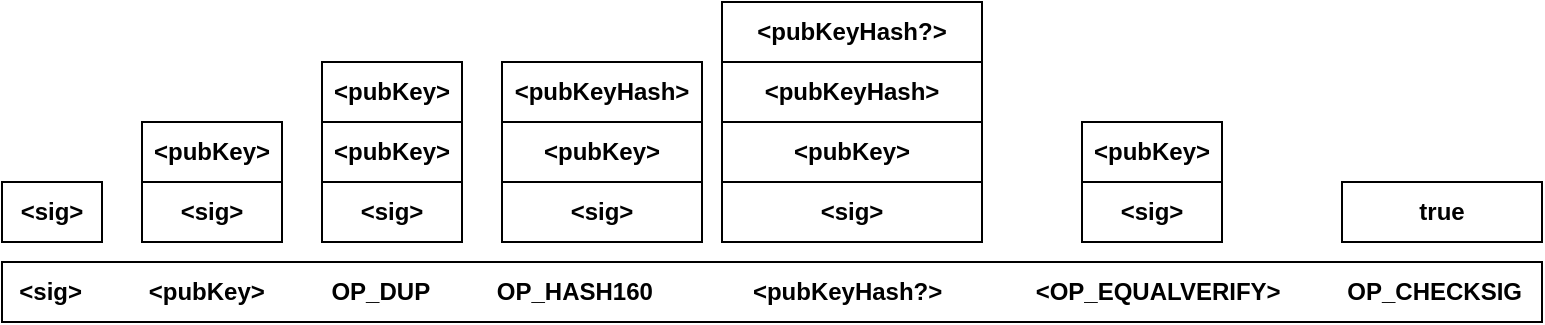 <mxfile version="14.5.10" type="github">
  <diagram id="8pRFNhPOjXXeK9Ngz3WG" name="Page-1">
    <mxGraphModel dx="1506" dy="614" grid="1" gridSize="10" guides="1" tooltips="1" connect="1" arrows="1" fold="1" page="0" pageScale="1" pageWidth="827" pageHeight="1169" math="0" shadow="0">
      <root>
        <mxCell id="0" />
        <mxCell id="1" parent="0" />
        <mxCell id="OcM7632NF5nK3PE19l2z-1" value="&lt;font style=&quot;font-size: 12px&quot;&gt;&lt;b&gt;&amp;nbsp; &amp;lt;sig&amp;gt;&amp;nbsp; &amp;nbsp; &amp;nbsp; &amp;nbsp; &amp;nbsp; &amp;lt;pubKey&amp;gt;&amp;nbsp; &amp;nbsp; &amp;nbsp; &amp;nbsp; &amp;nbsp; OP_DUP&amp;nbsp; &amp;nbsp; &amp;nbsp; &amp;nbsp; &amp;nbsp; OP_HASH160&amp;nbsp; &amp;nbsp; &amp;nbsp; &amp;nbsp; &amp;nbsp; &amp;nbsp; &amp;nbsp; &amp;nbsp;&amp;lt;pubKeyHash?&amp;gt;&amp;nbsp; &amp;nbsp; &amp;nbsp; &amp;nbsp; &amp;nbsp; &amp;nbsp; &amp;nbsp; &amp;lt;OP_EQUALVERIFY&amp;gt;&amp;nbsp; &amp;nbsp; &amp;nbsp; &amp;nbsp; &amp;nbsp; OP_CHECKSIG&lt;/b&gt;&lt;/font&gt;" style="rounded=0;whiteSpace=wrap;html=1;align=left;" vertex="1" parent="1">
          <mxGeometry x="-40" y="380" width="770" height="30" as="geometry" />
        </mxCell>
        <mxCell id="OcM7632NF5nK3PE19l2z-2" value="&lt;b&gt;&amp;lt;sig&amp;gt;&lt;/b&gt;" style="rounded=0;whiteSpace=wrap;html=1;" vertex="1" parent="1">
          <mxGeometry x="-40" y="340" width="50" height="30" as="geometry" />
        </mxCell>
        <mxCell id="OcM7632NF5nK3PE19l2z-5" value="&lt;b&gt;&amp;lt;sig&amp;gt;&lt;/b&gt;" style="rounded=0;whiteSpace=wrap;html=1;" vertex="1" parent="1">
          <mxGeometry x="30" y="340" width="70" height="30" as="geometry" />
        </mxCell>
        <mxCell id="OcM7632NF5nK3PE19l2z-6" value="&lt;b&gt;&amp;lt;pubKey&amp;gt;&lt;/b&gt;" style="rounded=0;whiteSpace=wrap;html=1;" vertex="1" parent="1">
          <mxGeometry x="30" y="310" width="70" height="30" as="geometry" />
        </mxCell>
        <mxCell id="OcM7632NF5nK3PE19l2z-11" value="&lt;b&gt;&amp;lt;sig&amp;gt;&lt;/b&gt;" style="rounded=0;whiteSpace=wrap;html=1;" vertex="1" parent="1">
          <mxGeometry x="120" y="340" width="70" height="30" as="geometry" />
        </mxCell>
        <mxCell id="OcM7632NF5nK3PE19l2z-12" value="&lt;b&gt;&amp;lt;pubKey&amp;gt;&lt;/b&gt;" style="rounded=0;whiteSpace=wrap;html=1;" vertex="1" parent="1">
          <mxGeometry x="120" y="310" width="70" height="30" as="geometry" />
        </mxCell>
        <mxCell id="OcM7632NF5nK3PE19l2z-14" value="&lt;b&gt;&amp;lt;sig&amp;gt;&lt;/b&gt;" style="rounded=0;whiteSpace=wrap;html=1;" vertex="1" parent="1">
          <mxGeometry x="210" y="340" width="100" height="30" as="geometry" />
        </mxCell>
        <mxCell id="OcM7632NF5nK3PE19l2z-15" value="&lt;b&gt;&amp;lt;pubKey&amp;gt;&lt;/b&gt;" style="rounded=0;whiteSpace=wrap;html=1;" vertex="1" parent="1">
          <mxGeometry x="210" y="310" width="100" height="30" as="geometry" />
        </mxCell>
        <mxCell id="OcM7632NF5nK3PE19l2z-18" value="&lt;b&gt;&amp;lt;pubKeyHash&amp;gt;&lt;/b&gt;" style="rounded=0;whiteSpace=wrap;html=1;" vertex="1" parent="1">
          <mxGeometry x="210" y="280" width="100" height="30" as="geometry" />
        </mxCell>
        <mxCell id="OcM7632NF5nK3PE19l2z-20" value="&lt;b&gt;&amp;lt;sig&amp;gt;&lt;/b&gt;" style="rounded=0;whiteSpace=wrap;html=1;" vertex="1" parent="1">
          <mxGeometry x="320" y="340" width="130" height="30" as="geometry" />
        </mxCell>
        <mxCell id="OcM7632NF5nK3PE19l2z-21" value="&lt;b&gt;&amp;lt;pubKey&amp;gt;&lt;/b&gt;" style="rounded=0;whiteSpace=wrap;html=1;" vertex="1" parent="1">
          <mxGeometry x="320" y="310" width="130" height="30" as="geometry" />
        </mxCell>
        <mxCell id="OcM7632NF5nK3PE19l2z-22" value="&lt;b&gt;&amp;lt;pubKeyHash&amp;gt;&lt;/b&gt;" style="rounded=0;whiteSpace=wrap;html=1;" vertex="1" parent="1">
          <mxGeometry x="320" y="280" width="130" height="30" as="geometry" />
        </mxCell>
        <mxCell id="OcM7632NF5nK3PE19l2z-23" value="&lt;b&gt;&amp;lt;pubKeyHash?&amp;gt;&lt;/b&gt;" style="rounded=0;whiteSpace=wrap;html=1;" vertex="1" parent="1">
          <mxGeometry x="320" y="250" width="130" height="30" as="geometry" />
        </mxCell>
        <mxCell id="OcM7632NF5nK3PE19l2z-24" value="&lt;b&gt;&amp;lt;pubKey&amp;gt;&lt;/b&gt;" style="rounded=0;whiteSpace=wrap;html=1;" vertex="1" parent="1">
          <mxGeometry x="120" y="280" width="70" height="30" as="geometry" />
        </mxCell>
        <mxCell id="OcM7632NF5nK3PE19l2z-25" value="&lt;b&gt;&amp;lt;sig&amp;gt;&lt;/b&gt;" style="rounded=0;whiteSpace=wrap;html=1;" vertex="1" parent="1">
          <mxGeometry x="500" y="340" width="70" height="30" as="geometry" />
        </mxCell>
        <mxCell id="OcM7632NF5nK3PE19l2z-26" value="&lt;b&gt;&amp;lt;pubKey&amp;gt;&lt;/b&gt;" style="rounded=0;whiteSpace=wrap;html=1;" vertex="1" parent="1">
          <mxGeometry x="500" y="310" width="70" height="30" as="geometry" />
        </mxCell>
        <mxCell id="OcM7632NF5nK3PE19l2z-29" value="&lt;b&gt;true&lt;/b&gt;" style="rounded=0;whiteSpace=wrap;html=1;" vertex="1" parent="1">
          <mxGeometry x="630" y="340" width="100" height="30" as="geometry" />
        </mxCell>
      </root>
    </mxGraphModel>
  </diagram>
</mxfile>
